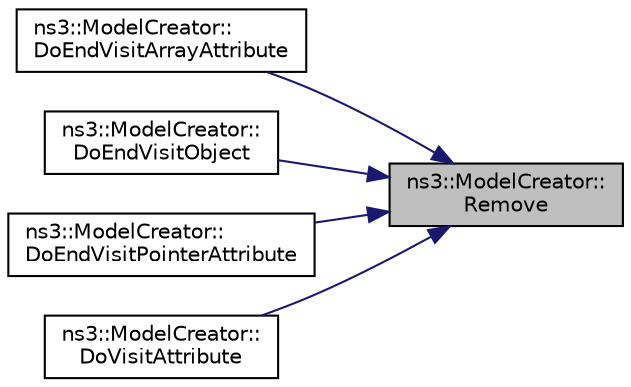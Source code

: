 digraph "ns3::ModelCreator::Remove"
{
 // LATEX_PDF_SIZE
  edge [fontname="Helvetica",fontsize="10",labelfontname="Helvetica",labelfontsize="10"];
  node [fontname="Helvetica",fontsize="10",shape=record];
  rankdir="RL";
  Node1 [label="ns3::ModelCreator::\lRemove",height=0.2,width=0.4,color="black", fillcolor="grey75", style="filled", fontcolor="black",tooltip="Remove current tree item."];
  Node1 -> Node2 [dir="back",color="midnightblue",fontsize="10",style="solid",fontname="Helvetica"];
  Node2 [label="ns3::ModelCreator::\lDoEndVisitArrayAttribute",height=0.2,width=0.4,color="black", fillcolor="white", style="filled",URL="$classns3_1_1_model_creator.html#a5f3cf3fc9d4581821e88dd3d0afa0d4d",tooltip="End the visit to the attribute of type ns3::ObjectVectorValue."];
  Node1 -> Node3 [dir="back",color="midnightblue",fontsize="10",style="solid",fontname="Helvetica"];
  Node3 [label="ns3::ModelCreator::\lDoEndVisitObject",height=0.2,width=0.4,color="black", fillcolor="white", style="filled",URL="$classns3_1_1_model_creator.html#a790dae9bcc1caf28025b75842be1baef",tooltip="This method is called to end the process of visiting the currently visited object."];
  Node1 -> Node4 [dir="back",color="midnightblue",fontsize="10",style="solid",fontname="Helvetica"];
  Node4 [label="ns3::ModelCreator::\lDoEndVisitPointerAttribute",height=0.2,width=0.4,color="black", fillcolor="white", style="filled",URL="$classns3_1_1_model_creator.html#a4a7307c99434bc87c9abeff41e586232",tooltip="End the visit to the attribute of type ns3::PointerValue."];
  Node1 -> Node5 [dir="back",color="midnightblue",fontsize="10",style="solid",fontname="Helvetica"];
  Node5 [label="ns3::ModelCreator::\lDoVisitAttribute",height=0.2,width=0.4,color="black", fillcolor="white", style="filled",URL="$classns3_1_1_model_creator.html#a6ed6b80280b8cd9b28c65da331897067",tooltip="This method visits and performs a config-store action (such as saving to a text file) on the attribut..."];
}
